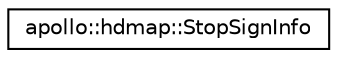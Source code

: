 digraph "Graphical Class Hierarchy"
{
  edge [fontname="Helvetica",fontsize="10",labelfontname="Helvetica",labelfontsize="10"];
  node [fontname="Helvetica",fontsize="10",shape=record];
  rankdir="LR";
  Node1 [label="apollo::hdmap::StopSignInfo",height=0.2,width=0.4,color="black", fillcolor="white", style="filled",URL="$classapollo_1_1hdmap_1_1StopSignInfo.html"];
}
